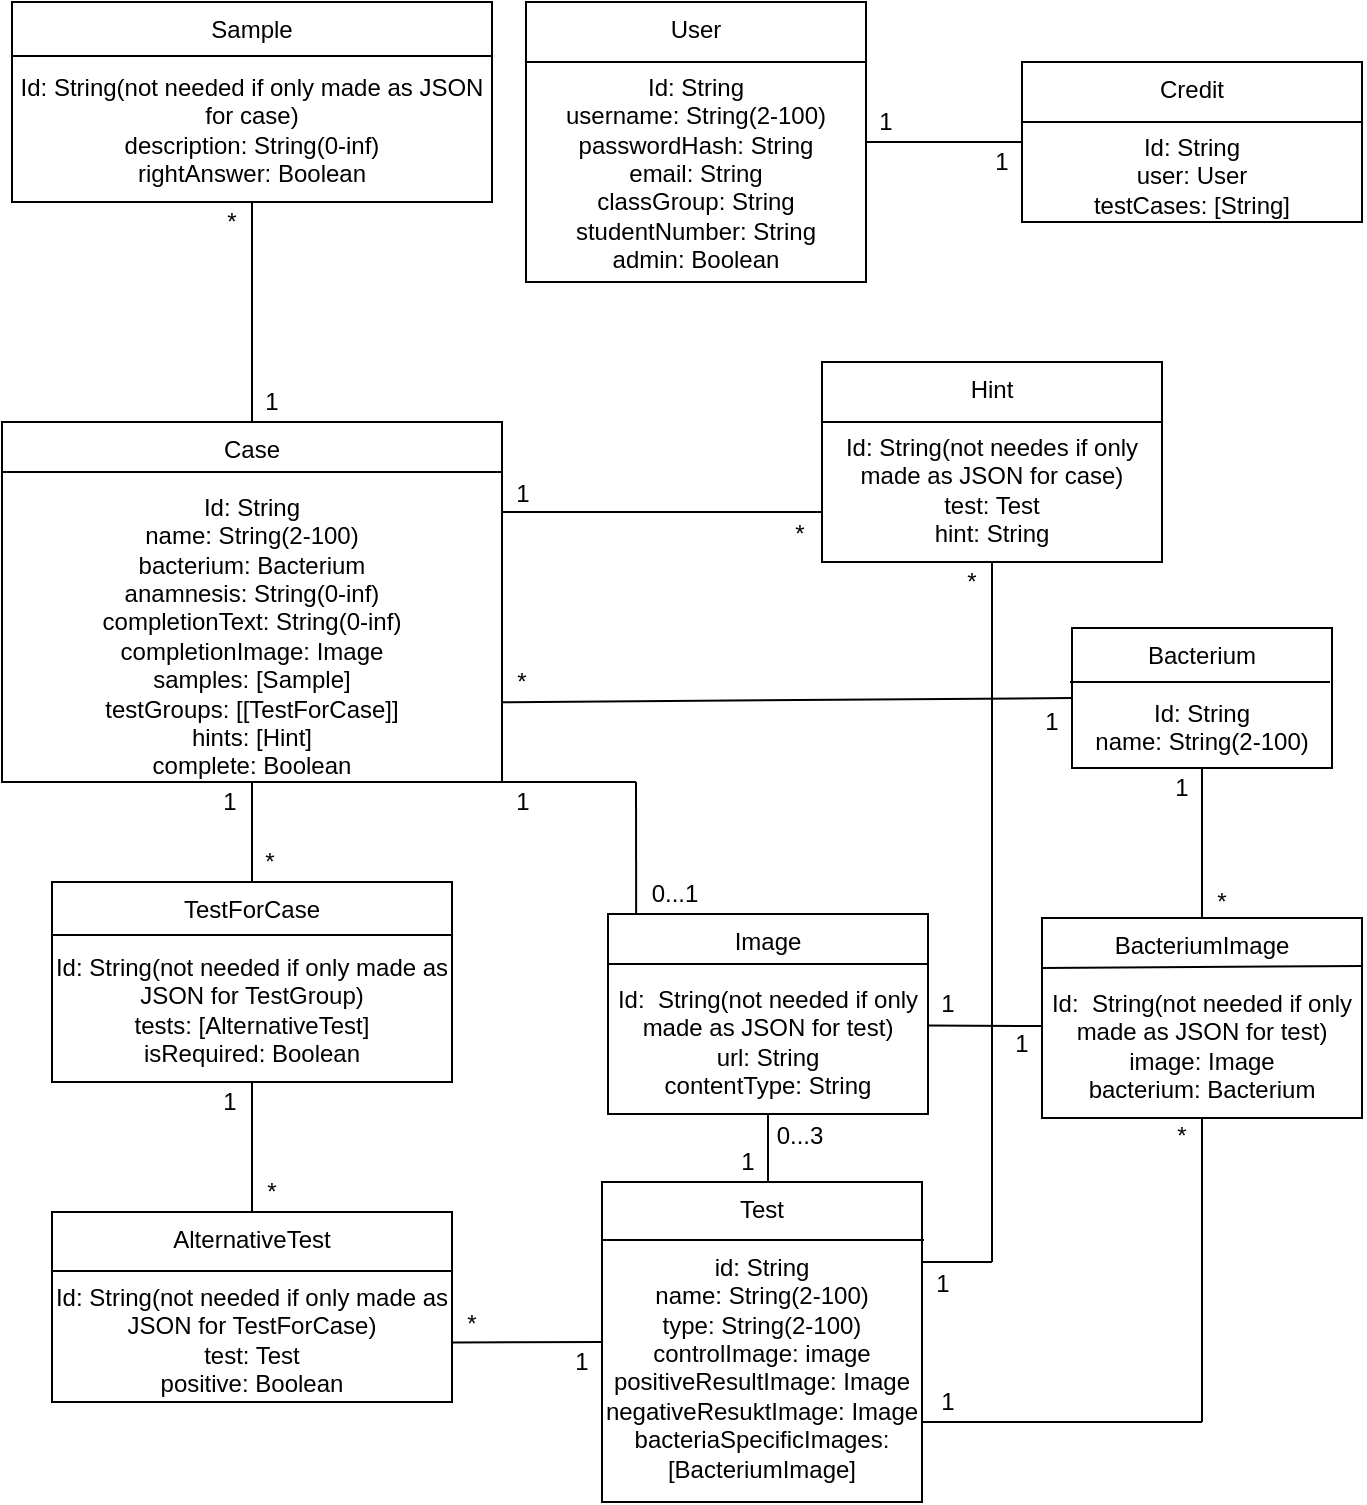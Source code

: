 <mxfile version="13.6.2" type="device"><diagram id="oC3LxOTWJYGH91Kc98oj" name="Page-1"><mxGraphModel dx="500" dy="705" grid="1" gridSize="10" guides="1" tooltips="1" connect="1" arrows="1" fold="1" page="1" pageScale="1" pageWidth="700" pageHeight="800" math="0" shadow="0"><root><mxCell id="0"/><mxCell id="1" parent="0"/><mxCell id="-6qUZJBnMBiBueGTZFl0-1" value="User&lt;br&gt;&lt;br&gt;Id: String&lt;br&gt;username: String(2-100)&lt;br&gt;&lt;div&gt;passwordHash: String&lt;/div&gt;&lt;div&gt;email: String&lt;/div&gt;&lt;div&gt;classGroup: String&lt;/div&gt;&lt;div&gt;studentNumber: String&lt;br&gt;&lt;/div&gt;admin: Boolean" style="rounded=0;whiteSpace=wrap;html=1;verticalAlign=top;" parent="1" vertex="1"><mxGeometry x="272" y="10" width="170" height="140" as="geometry"/></mxCell><mxCell id="-6qUZJBnMBiBueGTZFl0-2" value="Bacterium&lt;br&gt;&lt;br&gt;Id: String&lt;br&gt;name: String(2-100)" style="rounded=0;whiteSpace=wrap;html=1;verticalAlign=top;" parent="1" vertex="1"><mxGeometry x="545" y="323" width="130" height="70" as="geometry"/></mxCell><mxCell id="-6qUZJBnMBiBueGTZFl0-5" value="Case&lt;br&gt;&lt;br&gt;Id: String&lt;br&gt;name: String(2-100)&lt;br&gt;bacterium: Bacterium&lt;br&gt;anamnesis: String(0-inf)&lt;br&gt;completionText: String(0-inf)&lt;br&gt;completionImage: Image&lt;br&gt;samples: [Sample]&lt;br&gt;testGroups: [[TestForCase]]&lt;br&gt;hints: [Hint]&lt;br&gt;complete: Boolean" style="rounded=0;whiteSpace=wrap;html=1;verticalAlign=top;" parent="1" vertex="1"><mxGeometry x="10" y="220" width="250" height="180" as="geometry"/></mxCell><mxCell id="-6qUZJBnMBiBueGTZFl0-6" value="Sample&lt;br&gt;&lt;br&gt;Id: String(not needed if only made as JSON for case)&lt;br&gt;description: String(0-inf)&lt;br&gt;rightAnswer: Boolean" style="rounded=0;whiteSpace=wrap;html=1;verticalAlign=top;" parent="1" vertex="1"><mxGeometry x="15" y="10" width="240" height="100" as="geometry"/></mxCell><mxCell id="-6qUZJBnMBiBueGTZFl0-7" value="Test&lt;br&gt;&lt;br&gt;id: String&lt;br&gt;name: String(2-100)&lt;br&gt;&lt;div&gt;type: String(2-100)&lt;/div&gt;&lt;div&gt;controlImage: image&lt;br&gt;&lt;/div&gt;positiveResultImage: Image&lt;br&gt;negativeResuktImage: Image&lt;br&gt;bacteriaSpecificImages: [BacteriumImage]" style="rounded=0;whiteSpace=wrap;html=1;verticalAlign=top;" parent="1" vertex="1"><mxGeometry x="310" y="600" width="160" height="160" as="geometry"/></mxCell><mxCell id="-6qUZJBnMBiBueGTZFl0-8" value="TestForCase&lt;br&gt;&lt;br&gt;Id: String(not needed if only made as JSON for TestGroup)&lt;br&gt;tests: [AlternativeTest]&lt;br&gt;isRequired: Boolean&lt;br&gt;" style="rounded=0;whiteSpace=wrap;html=1;verticalAlign=top;" parent="1" vertex="1"><mxGeometry x="35" y="450" width="200" height="100" as="geometry"/></mxCell><mxCell id="-6qUZJBnMBiBueGTZFl0-9" value="" style="endArrow=none;html=1;" parent="1" edge="1"><mxGeometry width="50" height="50" relative="1" as="geometry"><mxPoint x="272" y="40" as="sourcePoint"/><mxPoint x="442" y="40" as="targetPoint"/><Array as="points"><mxPoint x="357" y="40"/></Array></mxGeometry></mxCell><mxCell id="-6qUZJBnMBiBueGTZFl0-10" value="" style="endArrow=none;html=1;exitX=0;exitY=0.25;exitDx=0;exitDy=0;entryX=1;entryY=0.25;entryDx=0;entryDy=0;" parent="1" edge="1"><mxGeometry width="50" height="50" relative="1" as="geometry"><mxPoint x="10.0" y="245" as="sourcePoint"/><mxPoint x="260" y="245" as="targetPoint"/></mxGeometry></mxCell><mxCell id="-6qUZJBnMBiBueGTZFl0-11" value="" style="endArrow=none;html=1;exitX=0;exitY=0.5;exitDx=0;exitDy=0;entryX=1;entryY=0.5;entryDx=0;entryDy=0;" parent="1" edge="1"><mxGeometry width="50" height="50" relative="1" as="geometry"><mxPoint x="544" y="350" as="sourcePoint"/><mxPoint x="674" y="350" as="targetPoint"/></mxGeometry></mxCell><mxCell id="-6qUZJBnMBiBueGTZFl0-12" value="" style="endArrow=none;html=1;exitX=0;exitY=0.25;exitDx=0;exitDy=0;entryX=1;entryY=0.25;entryDx=0;entryDy=0;" parent="1" edge="1"><mxGeometry width="50" height="50" relative="1" as="geometry"><mxPoint x="15" y="37" as="sourcePoint"/><mxPoint x="255" y="37" as="targetPoint"/></mxGeometry></mxCell><mxCell id="-6qUZJBnMBiBueGTZFl0-13" value="" style="endArrow=none;html=1;exitX=0;exitY=0.25;exitDx=0;exitDy=0;entryX=1;entryY=0.25;entryDx=0;entryDy=0;" parent="1" edge="1"><mxGeometry width="50" height="50" relative="1" as="geometry"><mxPoint x="35" y="476.5" as="sourcePoint"/><mxPoint x="235" y="476.5" as="targetPoint"/></mxGeometry></mxCell><mxCell id="-6qUZJBnMBiBueGTZFl0-14" value="" style="endArrow=none;html=1;" parent="1" edge="1"><mxGeometry width="50" height="50" relative="1" as="geometry"><mxPoint x="310" y="629" as="sourcePoint"/><mxPoint x="471" y="629" as="targetPoint"/></mxGeometry></mxCell><mxCell id="-6qUZJBnMBiBueGTZFl0-23" value="" style="endArrow=none;html=1;entryX=0;entryY=0.5;entryDx=0;entryDy=0;exitX=1;exitY=0.687;exitDx=0;exitDy=0;exitPerimeter=0;" parent="1" source="A-M0ooXU77zzU5lViOXo-1" target="-6qUZJBnMBiBueGTZFl0-7" edge="1"><mxGeometry width="50" height="50" relative="1" as="geometry"><mxPoint x="235" y="681" as="sourcePoint"/><mxPoint x="345" y="608" as="targetPoint"/></mxGeometry></mxCell><mxCell id="-6qUZJBnMBiBueGTZFl0-26" value="*" style="text;html=1;strokeColor=none;fillColor=none;align=center;verticalAlign=middle;whiteSpace=wrap;rounded=0;" parent="1" vertex="1"><mxGeometry x="260" y="340" width="20" height="20" as="geometry"/></mxCell><mxCell id="-6qUZJBnMBiBueGTZFl0-27" value="1" style="text;html=1;strokeColor=none;fillColor=none;align=center;verticalAlign=middle;whiteSpace=wrap;rounded=0;" parent="1" vertex="1"><mxGeometry x="525" y="360" width="20" height="20" as="geometry"/></mxCell><mxCell id="-6qUZJBnMBiBueGTZFl0-28" value="1" style="text;html=1;strokeColor=none;fillColor=none;align=center;verticalAlign=middle;whiteSpace=wrap;rounded=0;" parent="1" vertex="1"><mxGeometry x="135" y="200" width="20" height="20" as="geometry"/></mxCell><mxCell id="-6qUZJBnMBiBueGTZFl0-29" value="*" style="text;html=1;strokeColor=none;fillColor=none;align=center;verticalAlign=middle;whiteSpace=wrap;rounded=0;" parent="1" vertex="1"><mxGeometry x="115" y="110" width="20" height="20" as="geometry"/></mxCell><mxCell id="-6qUZJBnMBiBueGTZFl0-30" value="*" style="text;html=1;strokeColor=none;fillColor=none;align=center;verticalAlign=middle;whiteSpace=wrap;rounded=0;" parent="1" vertex="1"><mxGeometry x="134" y="430" width="20" height="20" as="geometry"/></mxCell><mxCell id="-6qUZJBnMBiBueGTZFl0-32" value="1" style="text;html=1;strokeColor=none;fillColor=none;align=center;verticalAlign=middle;whiteSpace=wrap;rounded=0;" parent="1" vertex="1"><mxGeometry x="114" y="550" width="20" height="20" as="geometry"/></mxCell><mxCell id="-6qUZJBnMBiBueGTZFl0-33" value="*" style="text;html=1;strokeColor=none;fillColor=none;align=center;verticalAlign=middle;whiteSpace=wrap;rounded=0;" parent="1" vertex="1"><mxGeometry x="135" y="595" width="20" height="20" as="geometry"/></mxCell><mxCell id="-6qUZJBnMBiBueGTZFl0-34" value="" style="endArrow=none;html=1;exitX=0.5;exitY=0;exitDx=0;exitDy=0;entryX=0.5;entryY=1;entryDx=0;entryDy=0;" parent="1" edge="1" target="-6qUZJBnMBiBueGTZFl0-6" source="-6qUZJBnMBiBueGTZFl0-5"><mxGeometry width="50" height="50" relative="1" as="geometry"><mxPoint x="260" y="280" as="sourcePoint"/><mxPoint x="135" y="170" as="targetPoint"/></mxGeometry></mxCell><mxCell id="-6qUZJBnMBiBueGTZFl0-37" value="" style="endArrow=none;html=1;exitX=1;exitY=0.858;exitDx=0;exitDy=0;exitPerimeter=0;entryX=0;entryY=0.5;entryDx=0;entryDy=0;" parent="1" edge="1" target="-6qUZJBnMBiBueGTZFl0-2"><mxGeometry width="50" height="50" relative="1" as="geometry"><mxPoint x="260" y="360.12" as="sourcePoint"/><mxPoint x="510" y="330" as="targetPoint"/></mxGeometry></mxCell><mxCell id="-6qUZJBnMBiBueGTZFl0-44" value="" style="endArrow=none;html=1;exitX=0.5;exitY=1;exitDx=0;exitDy=0;entryX=0.5;entryY=0;entryDx=0;entryDy=0;" parent="1" source="-6qUZJBnMBiBueGTZFl0-5" target="-6qUZJBnMBiBueGTZFl0-8" edge="1"><mxGeometry width="50" height="50" relative="1" as="geometry"><mxPoint x="300" y="500" as="sourcePoint"/><mxPoint x="120" y="430" as="targetPoint"/></mxGeometry></mxCell><mxCell id="-6qUZJBnMBiBueGTZFl0-47" value="1" style="text;html=1;strokeColor=none;fillColor=none;align=center;verticalAlign=middle;whiteSpace=wrap;rounded=0;" parent="1" vertex="1"><mxGeometry x="114" y="400" width="20" height="20" as="geometry"/></mxCell><mxCell id="PNkEgJ8GA-NFeDJd-iMH-1" value="Image&lt;br&gt;&lt;br&gt;Id:&amp;nbsp;&amp;nbsp;String(not needed if only made as JSON for test)&lt;br&gt;url: String&lt;br&gt;contentType: String" style="rounded=0;whiteSpace=wrap;html=1;verticalAlign=top;" parent="1" vertex="1"><mxGeometry x="313" y="466" width="160" height="100" as="geometry"/></mxCell><mxCell id="PNkEgJ8GA-NFeDJd-iMH-2" value="" style="endArrow=none;html=1;exitX=0;exitY=0.25;exitDx=0;exitDy=0;" parent="1" source="PNkEgJ8GA-NFeDJd-iMH-1" edge="1"><mxGeometry width="50" height="50" relative="1" as="geometry"><mxPoint x="313" y="492.5" as="sourcePoint"/><mxPoint x="473" y="491" as="targetPoint"/></mxGeometry></mxCell><mxCell id="PNkEgJ8GA-NFeDJd-iMH-3" value="" style="endArrow=none;html=1;exitX=1;exitY=0.75;exitDx=0;exitDy=0;" parent="1" source="-6qUZJBnMBiBueGTZFl0-7" edge="1"><mxGeometry width="50" height="50" relative="1" as="geometry"><mxPoint x="460" y="681" as="sourcePoint"/><mxPoint x="610" y="720" as="targetPoint"/></mxGeometry></mxCell><mxCell id="PNkEgJ8GA-NFeDJd-iMH-4" value="1" style="text;html=1;strokeColor=none;fillColor=none;align=center;verticalAlign=middle;whiteSpace=wrap;rounded=0;" parent="1" vertex="1"><mxGeometry x="473" y="700" width="20" height="20" as="geometry"/></mxCell><mxCell id="PNkEgJ8GA-NFeDJd-iMH-5" value="0...3" style="text;html=1;strokeColor=none;fillColor=none;align=center;verticalAlign=middle;whiteSpace=wrap;rounded=0;" parent="1" vertex="1"><mxGeometry x="393" y="567" width="32" height="20" as="geometry"/></mxCell><mxCell id="lL9Rjjiu0W2WjcAqjGYw-1" value="BacteriumImage&lt;br&gt;&lt;br&gt;Id:&amp;nbsp;&amp;nbsp;String(not needed if only made as JSON for test)&lt;br&gt;image: Image&lt;br&gt;bacterium: Bacterium" style="rounded=0;whiteSpace=wrap;html=1;verticalAlign=top;" parent="1" vertex="1"><mxGeometry x="530" y="468" width="160" height="100" as="geometry"/></mxCell><mxCell id="lL9Rjjiu0W2WjcAqjGYw-2" value="" style="endArrow=none;html=1;exitX=0;exitY=0.25;exitDx=0;exitDy=0;" parent="1" source="lL9Rjjiu0W2WjcAqjGYw-1" edge="1"><mxGeometry width="50" height="50" relative="1" as="geometry"><mxPoint x="530" y="493.5" as="sourcePoint"/><mxPoint x="690" y="492" as="targetPoint"/></mxGeometry></mxCell><mxCell id="lL9Rjjiu0W2WjcAqjGYw-3" value="" style="endArrow=none;html=1;entryX=0.002;entryY=0.54;entryDx=0;entryDy=0;entryPerimeter=0;exitX=0.998;exitY=0.558;exitDx=0;exitDy=0;exitPerimeter=0;" parent="1" target="lL9Rjjiu0W2WjcAqjGYw-1" edge="1" source="PNkEgJ8GA-NFeDJd-iMH-1"><mxGeometry width="50" height="50" relative="1" as="geometry"><mxPoint x="510" y="600" as="sourcePoint"/><mxPoint x="370" y="490" as="targetPoint"/></mxGeometry></mxCell><mxCell id="lL9Rjjiu0W2WjcAqjGYw-4" value="" style="endArrow=none;html=1;entryX=0.5;entryY=1;entryDx=0;entryDy=0;" parent="1" edge="1" target="PNkEgJ8GA-NFeDJd-iMH-1"><mxGeometry width="50" height="50" relative="1" as="geometry"><mxPoint x="393" y="600" as="sourcePoint"/><mxPoint x="410" y="580" as="targetPoint"/></mxGeometry></mxCell><mxCell id="lL9Rjjiu0W2WjcAqjGYw-5" value="1" style="text;html=1;strokeColor=none;fillColor=none;align=center;verticalAlign=middle;whiteSpace=wrap;rounded=0;" parent="1" vertex="1"><mxGeometry x="373" y="580" width="20" height="20" as="geometry"/></mxCell><mxCell id="lL9Rjjiu0W2WjcAqjGYw-6" value="*" style="text;html=1;strokeColor=none;fillColor=none;align=center;verticalAlign=middle;whiteSpace=wrap;rounded=0;" parent="1" vertex="1"><mxGeometry x="590" y="567" width="20" height="20" as="geometry"/></mxCell><mxCell id="lL9Rjjiu0W2WjcAqjGYw-7" value="" style="endArrow=none;html=1;entryX=0.5;entryY=1;entryDx=0;entryDy=0;" parent="1" target="lL9Rjjiu0W2WjcAqjGYw-1" edge="1"><mxGeometry width="50" height="50" relative="1" as="geometry"><mxPoint x="610" y="720" as="sourcePoint"/><mxPoint x="370" y="490" as="targetPoint"/></mxGeometry></mxCell><mxCell id="lL9Rjjiu0W2WjcAqjGYw-8" value="1" style="text;html=1;strokeColor=none;fillColor=none;align=center;verticalAlign=middle;whiteSpace=wrap;rounded=0;" parent="1" vertex="1"><mxGeometry x="510" y="521" width="20" height="20" as="geometry"/></mxCell><mxCell id="lL9Rjjiu0W2WjcAqjGYw-9" value="1" style="text;html=1;strokeColor=none;fillColor=none;align=center;verticalAlign=middle;whiteSpace=wrap;rounded=0;" parent="1" vertex="1"><mxGeometry x="473" y="501" width="20" height="20" as="geometry"/></mxCell><mxCell id="lL9Rjjiu0W2WjcAqjGYw-11" value="" style="endArrow=none;html=1;exitX=0.5;exitY=1;exitDx=0;exitDy=0;entryX=0.5;entryY=0;entryDx=0;entryDy=0;" parent="1" edge="1" target="lL9Rjjiu0W2WjcAqjGYw-1" source="-6qUZJBnMBiBueGTZFl0-2"><mxGeometry width="50" height="50" relative="1" as="geometry"><mxPoint x="480" y="200" as="sourcePoint"/><mxPoint x="650" y="200" as="targetPoint"/></mxGeometry></mxCell><mxCell id="lL9Rjjiu0W2WjcAqjGYw-12" value="1" style="text;html=1;strokeColor=none;fillColor=none;align=center;verticalAlign=middle;whiteSpace=wrap;rounded=0;" parent="1" vertex="1"><mxGeometry x="590" y="393" width="20" height="20" as="geometry"/></mxCell><mxCell id="lL9Rjjiu0W2WjcAqjGYw-13" value="*" style="text;html=1;strokeColor=none;fillColor=none;align=center;verticalAlign=middle;whiteSpace=wrap;rounded=0;" parent="1" vertex="1"><mxGeometry x="610" y="450" width="20" height="20" as="geometry"/></mxCell><mxCell id="TJXRUiKAYT5Un_HR0Y7c-3" value="" style="endArrow=none;html=1;exitX=0.088;exitY=0;exitDx=0;exitDy=0;exitPerimeter=0;" parent="1" source="PNkEgJ8GA-NFeDJd-iMH-1" edge="1"><mxGeometry width="50" height="50" relative="1" as="geometry"><mxPoint x="540" y="630" as="sourcePoint"/><mxPoint x="327" y="400" as="targetPoint"/></mxGeometry></mxCell><mxCell id="TJXRUiKAYT5Un_HR0Y7c-4" value="1" style="text;html=1;align=center;verticalAlign=middle;resizable=0;points=[];autosize=1;" parent="1" vertex="1"><mxGeometry x="260" y="400" width="20" height="20" as="geometry"/></mxCell><mxCell id="TJXRUiKAYT5Un_HR0Y7c-5" value="0...1" style="text;html=1;align=center;verticalAlign=middle;resizable=0;points=[];autosize=1;" parent="1" vertex="1"><mxGeometry x="326" y="446" width="40" height="20" as="geometry"/></mxCell><mxCell id="A-M0ooXU77zzU5lViOXo-1" value="AlternativeTest&lt;br&gt;&lt;br&gt;Id: String(not needed if only made as JSON for TestForCase)&lt;br&gt;test: Test&lt;br&gt;positive: Boolean" style="rounded=0;whiteSpace=wrap;html=1;verticalAlign=top;" parent="1" vertex="1"><mxGeometry x="35" y="615" width="200" height="95" as="geometry"/></mxCell><mxCell id="A-M0ooXU77zzU5lViOXo-2" value="" style="endArrow=none;html=1;exitX=0;exitY=0.25;exitDx=0;exitDy=0;entryX=1;entryY=0.25;entryDx=0;entryDy=0;" parent="1" edge="1"><mxGeometry width="50" height="50" relative="1" as="geometry"><mxPoint x="35" y="644.5" as="sourcePoint"/><mxPoint x="235" y="644.5" as="targetPoint"/></mxGeometry></mxCell><mxCell id="A-M0ooXU77zzU5lViOXo-3" value="*" style="text;html=1;strokeColor=none;fillColor=none;align=center;verticalAlign=middle;whiteSpace=wrap;rounded=0;" parent="1" vertex="1"><mxGeometry x="235" y="661" width="20" height="20" as="geometry"/></mxCell><mxCell id="A-M0ooXU77zzU5lViOXo-5" value="" style="endArrow=none;html=1;entryX=0.5;entryY=1;entryDx=0;entryDy=0;exitX=0.5;exitY=0;exitDx=0;exitDy=0;" parent="1" source="A-M0ooXU77zzU5lViOXo-1" target="-6qUZJBnMBiBueGTZFl0-8" edge="1"><mxGeometry width="50" height="50" relative="1" as="geometry"><mxPoint x="180" y="670" as="sourcePoint"/><mxPoint x="230" y="620" as="targetPoint"/></mxGeometry></mxCell><mxCell id="A-M0ooXU77zzU5lViOXo-6" value="1" style="text;html=1;strokeColor=none;fillColor=none;align=center;verticalAlign=middle;whiteSpace=wrap;rounded=0;" parent="1" vertex="1"><mxGeometry x="290" y="680" width="20" height="20" as="geometry"/></mxCell><mxCell id="JclJe_ZGfe2aKeiZfZNL-3" value="Credit&lt;br&gt;&lt;br&gt;Id: String&lt;br&gt;user: User&lt;br&gt;&lt;div&gt;testCases: [String]&lt;/div&gt;" style="rounded=0;whiteSpace=wrap;html=1;verticalAlign=top;" vertex="1" parent="1"><mxGeometry x="520" y="40" width="170" height="80" as="geometry"/></mxCell><mxCell id="JclJe_ZGfe2aKeiZfZNL-4" value="" style="endArrow=none;html=1;" edge="1" parent="1"><mxGeometry width="50" height="50" relative="1" as="geometry"><mxPoint x="520" y="70" as="sourcePoint"/><mxPoint x="690" y="70" as="targetPoint"/><Array as="points"><mxPoint x="605" y="70"/></Array></mxGeometry></mxCell><mxCell id="JclJe_ZGfe2aKeiZfZNL-5" value="" style="endArrow=none;html=1;exitX=0;exitY=0.5;exitDx=0;exitDy=0;entryX=1;entryY=0.5;entryDx=0;entryDy=0;" edge="1" parent="1" source="JclJe_ZGfe2aKeiZfZNL-3" target="-6qUZJBnMBiBueGTZFl0-1"><mxGeometry width="50" height="50" relative="1" as="geometry"><mxPoint x="682" y="220" as="sourcePoint"/><mxPoint x="552" y="220" as="targetPoint"/></mxGeometry></mxCell><mxCell id="JclJe_ZGfe2aKeiZfZNL-6" value="1" style="text;html=1;strokeColor=none;fillColor=none;align=center;verticalAlign=middle;whiteSpace=wrap;rounded=0;" vertex="1" parent="1"><mxGeometry x="442" y="60" width="20" height="20" as="geometry"/></mxCell><mxCell id="JclJe_ZGfe2aKeiZfZNL-7" value="1" style="text;html=1;strokeColor=none;fillColor=none;align=center;verticalAlign=middle;whiteSpace=wrap;rounded=0;" vertex="1" parent="1"><mxGeometry x="500" y="80" width="20" height="20" as="geometry"/></mxCell><mxCell id="JclJe_ZGfe2aKeiZfZNL-8" value="Hint&lt;br&gt;&lt;br&gt;Id: String(not needes if only made as JSON for case)&lt;br&gt;test: Test&lt;br&gt;hint: String" style="rounded=0;whiteSpace=wrap;html=1;verticalAlign=top;" vertex="1" parent="1"><mxGeometry x="420" y="190" width="170" height="100" as="geometry"/></mxCell><mxCell id="JclJe_ZGfe2aKeiZfZNL-9" value="" style="endArrow=none;html=1;" edge="1" parent="1"><mxGeometry width="50" height="50" relative="1" as="geometry"><mxPoint x="420" y="220" as="sourcePoint"/><mxPoint x="590" y="220" as="targetPoint"/><Array as="points"><mxPoint x="505" y="220"/></Array></mxGeometry></mxCell><mxCell id="JclJe_ZGfe2aKeiZfZNL-10" value="" style="endArrow=none;html=1;exitX=1;exitY=1;exitDx=0;exitDy=0;" edge="1" parent="1" source="-6qUZJBnMBiBueGTZFl0-5"><mxGeometry width="50" height="50" relative="1" as="geometry"><mxPoint x="270" y="390" as="sourcePoint"/><mxPoint x="327" y="400" as="targetPoint"/></mxGeometry></mxCell><mxCell id="JclJe_ZGfe2aKeiZfZNL-13" value="" style="endArrow=none;html=1;entryX=1;entryY=0.25;entryDx=0;entryDy=0;exitX=0;exitY=0.75;exitDx=0;exitDy=0;" edge="1" parent="1" source="JclJe_ZGfe2aKeiZfZNL-8" target="-6qUZJBnMBiBueGTZFl0-5"><mxGeometry width="50" height="50" relative="1" as="geometry"><mxPoint x="420" y="480" as="sourcePoint"/><mxPoint x="470" y="430" as="targetPoint"/></mxGeometry></mxCell><mxCell id="JclJe_ZGfe2aKeiZfZNL-14" value="" style="endArrow=none;html=1;entryX=0.5;entryY=1;entryDx=0;entryDy=0;" edge="1" parent="1" target="JclJe_ZGfe2aKeiZfZNL-8"><mxGeometry width="50" height="50" relative="1" as="geometry"><mxPoint x="505" y="640" as="sourcePoint"/><mxPoint x="470" y="430" as="targetPoint"/></mxGeometry></mxCell><mxCell id="JclJe_ZGfe2aKeiZfZNL-15" value="" style="endArrow=none;html=1;exitX=1;exitY=0.25;exitDx=0;exitDy=0;" edge="1" parent="1" source="-6qUZJBnMBiBueGTZFl0-7"><mxGeometry width="50" height="50" relative="1" as="geometry"><mxPoint x="420" y="480" as="sourcePoint"/><mxPoint x="505" y="640" as="targetPoint"/></mxGeometry></mxCell><mxCell id="JclJe_ZGfe2aKeiZfZNL-16" value="*" style="text;html=1;strokeColor=none;fillColor=none;align=center;verticalAlign=middle;whiteSpace=wrap;rounded=0;" vertex="1" parent="1"><mxGeometry x="485" y="290" width="20" height="20" as="geometry"/></mxCell><mxCell id="JclJe_ZGfe2aKeiZfZNL-17" value="*" style="text;html=1;strokeColor=none;fillColor=none;align=center;verticalAlign=middle;whiteSpace=wrap;rounded=0;" vertex="1" parent="1"><mxGeometry x="399" y="266" width="20" height="20" as="geometry"/></mxCell><mxCell id="JclJe_ZGfe2aKeiZfZNL-18" value="1" style="text;html=1;align=center;verticalAlign=middle;resizable=0;points=[];autosize=1;" vertex="1" parent="1"><mxGeometry x="260" y="246" width="20" height="20" as="geometry"/></mxCell><mxCell id="JclJe_ZGfe2aKeiZfZNL-20" value="1" style="text;html=1;align=center;verticalAlign=middle;resizable=0;points=[];autosize=1;" vertex="1" parent="1"><mxGeometry x="470" y="641" width="20" height="20" as="geometry"/></mxCell></root></mxGraphModel></diagram></mxfile>
